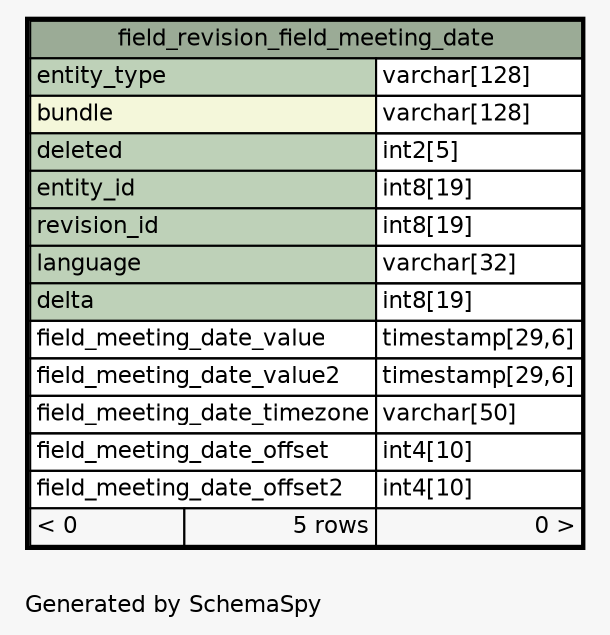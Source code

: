 // dot 2.30.1 on Mac OS X 10.8.3
// SchemaSpy rev 590
digraph "oneDegreeRelationshipsDiagram" {
  graph [
    rankdir="RL"
    bgcolor="#f7f7f7"
    label="\nGenerated by SchemaSpy"
    labeljust="l"
    nodesep="0.18"
    ranksep="0.46"
    fontname="Helvetica"
    fontsize="11"
  ];
  node [
    fontname="Helvetica"
    fontsize="11"
    shape="plaintext"
  ];
  edge [
    arrowsize="0.8"
  ];
  "field_revision_field_meeting_date" [
    label=<
    <TABLE BORDER="2" CELLBORDER="1" CELLSPACING="0" BGCOLOR="#ffffff">
      <TR><TD COLSPAN="3" BGCOLOR="#9bab96" ALIGN="CENTER">field_revision_field_meeting_date</TD></TR>
      <TR><TD PORT="entity_type" COLSPAN="2" BGCOLOR="#bed1b8" ALIGN="LEFT">entity_type</TD><TD PORT="entity_type.type" ALIGN="LEFT">varchar[128]</TD></TR>
      <TR><TD PORT="bundle" COLSPAN="2" BGCOLOR="#f4f7da" ALIGN="LEFT">bundle</TD><TD PORT="bundle.type" ALIGN="LEFT">varchar[128]</TD></TR>
      <TR><TD PORT="deleted" COLSPAN="2" BGCOLOR="#bed1b8" ALIGN="LEFT">deleted</TD><TD PORT="deleted.type" ALIGN="LEFT">int2[5]</TD></TR>
      <TR><TD PORT="entity_id" COLSPAN="2" BGCOLOR="#bed1b8" ALIGN="LEFT">entity_id</TD><TD PORT="entity_id.type" ALIGN="LEFT">int8[19]</TD></TR>
      <TR><TD PORT="revision_id" COLSPAN="2" BGCOLOR="#bed1b8" ALIGN="LEFT">revision_id</TD><TD PORT="revision_id.type" ALIGN="LEFT">int8[19]</TD></TR>
      <TR><TD PORT="language" COLSPAN="2" BGCOLOR="#bed1b8" ALIGN="LEFT">language</TD><TD PORT="language.type" ALIGN="LEFT">varchar[32]</TD></TR>
      <TR><TD PORT="delta" COLSPAN="2" BGCOLOR="#bed1b8" ALIGN="LEFT">delta</TD><TD PORT="delta.type" ALIGN="LEFT">int8[19]</TD></TR>
      <TR><TD PORT="field_meeting_date_value" COLSPAN="2" ALIGN="LEFT">field_meeting_date_value</TD><TD PORT="field_meeting_date_value.type" ALIGN="LEFT">timestamp[29,6]</TD></TR>
      <TR><TD PORT="field_meeting_date_value2" COLSPAN="2" ALIGN="LEFT">field_meeting_date_value2</TD><TD PORT="field_meeting_date_value2.type" ALIGN="LEFT">timestamp[29,6]</TD></TR>
      <TR><TD PORT="field_meeting_date_timezone" COLSPAN="2" ALIGN="LEFT">field_meeting_date_timezone</TD><TD PORT="field_meeting_date_timezone.type" ALIGN="LEFT">varchar[50]</TD></TR>
      <TR><TD PORT="field_meeting_date_offset" COLSPAN="2" ALIGN="LEFT">field_meeting_date_offset</TD><TD PORT="field_meeting_date_offset.type" ALIGN="LEFT">int4[10]</TD></TR>
      <TR><TD PORT="field_meeting_date_offset2" COLSPAN="2" ALIGN="LEFT">field_meeting_date_offset2</TD><TD PORT="field_meeting_date_offset2.type" ALIGN="LEFT">int4[10]</TD></TR>
      <TR><TD ALIGN="LEFT" BGCOLOR="#f7f7f7">&lt; 0</TD><TD ALIGN="RIGHT" BGCOLOR="#f7f7f7">5 rows</TD><TD ALIGN="RIGHT" BGCOLOR="#f7f7f7">0 &gt;</TD></TR>
    </TABLE>>
    URL="field_revision_field_meeting_date.html"
    tooltip="field_revision_field_meeting_date"
  ];
}
